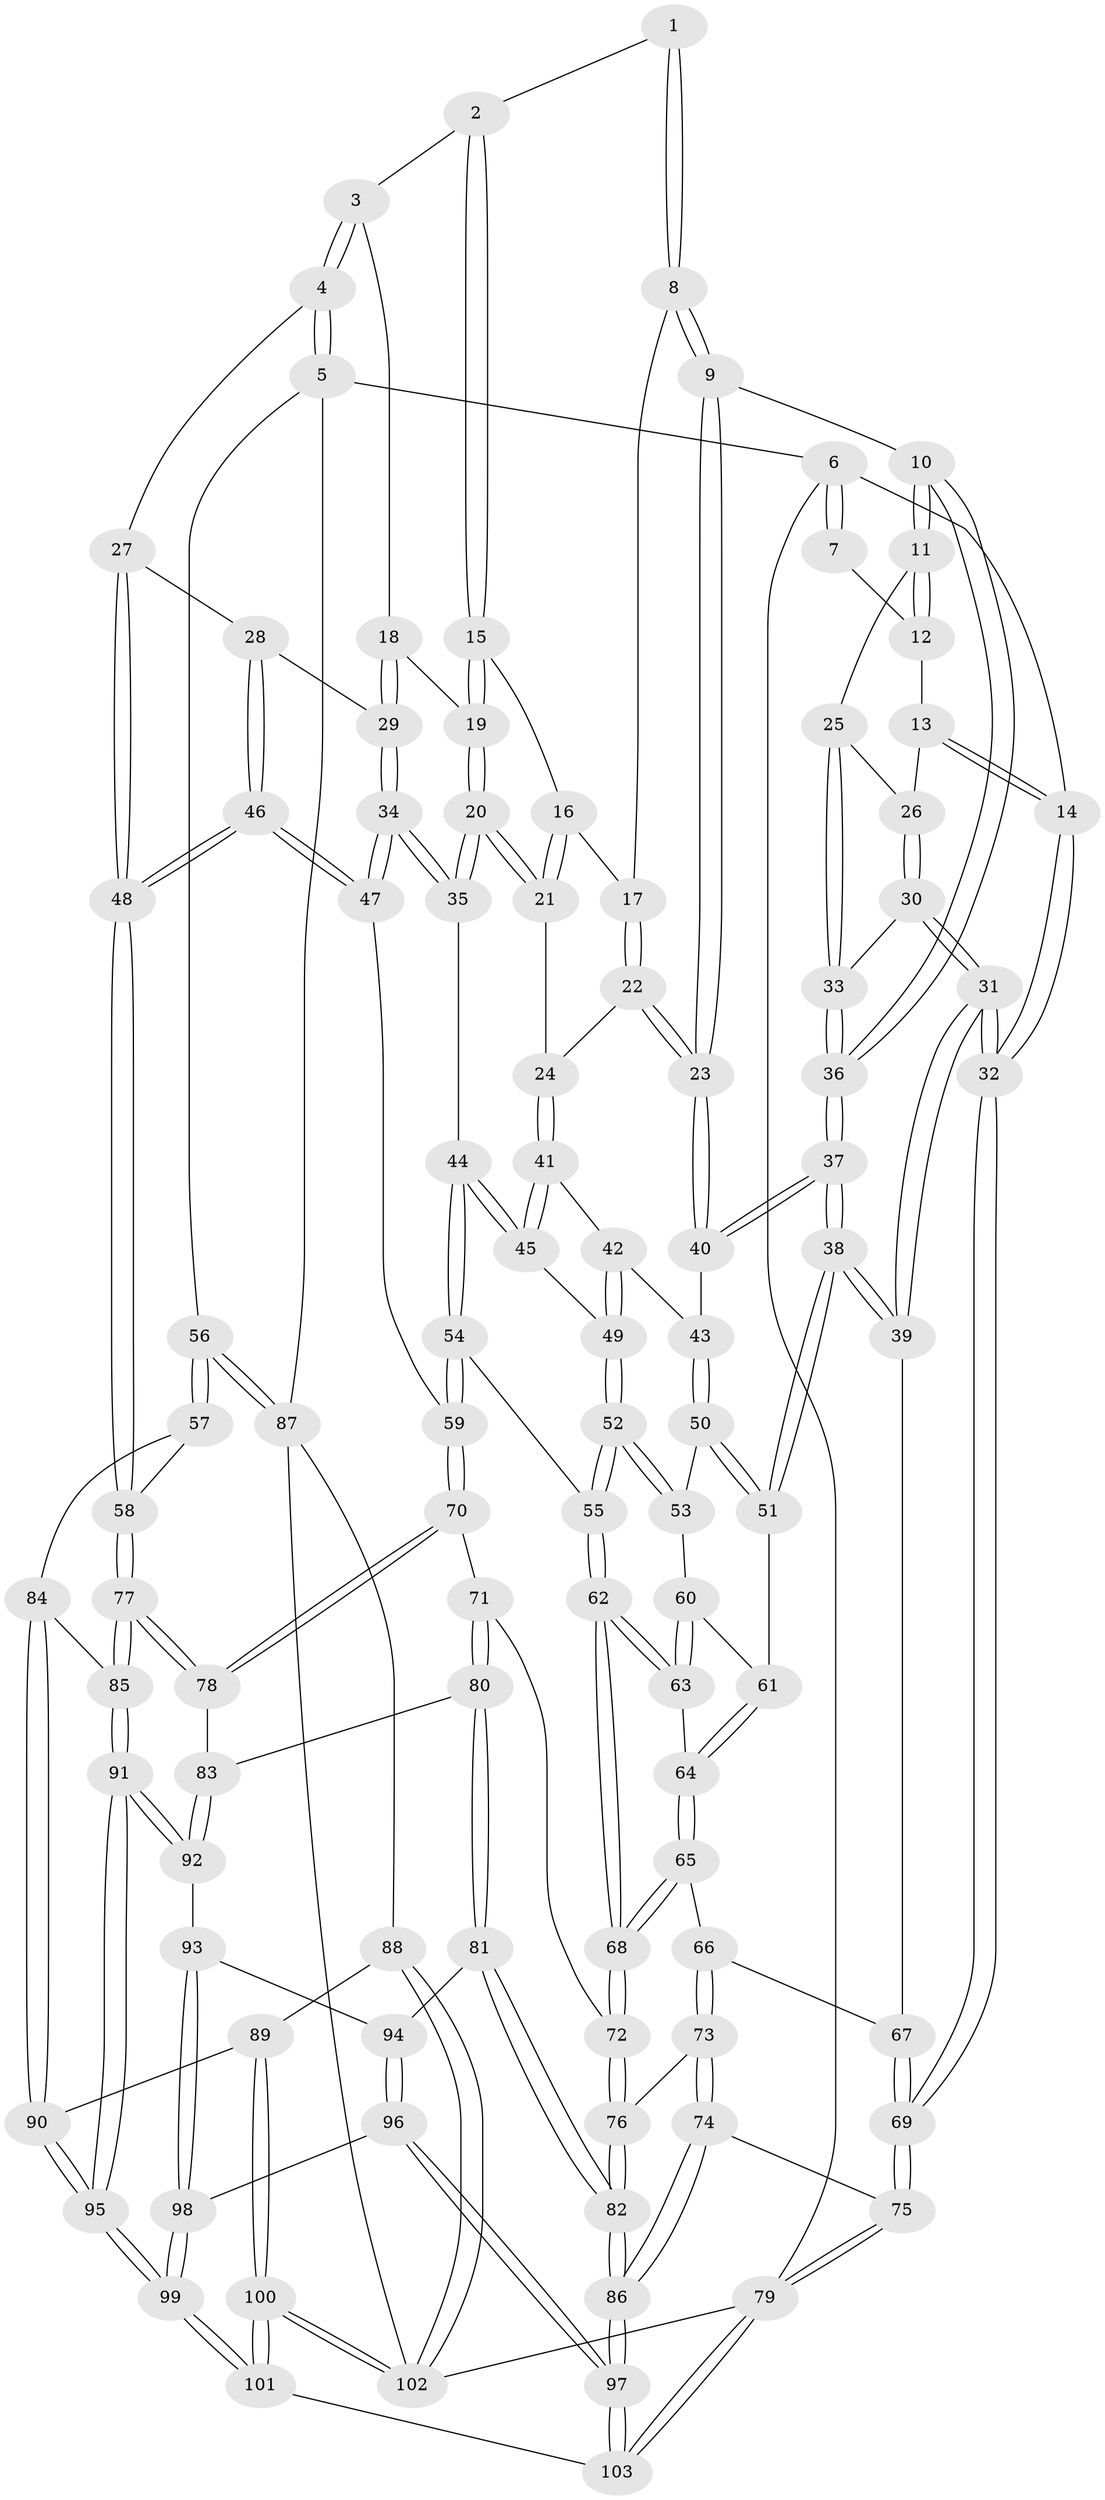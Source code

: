 // Generated by graph-tools (version 1.1) at 2025/03/03/09/25 03:03:16]
// undirected, 103 vertices, 254 edges
graph export_dot {
graph [start="1"]
  node [color=gray90,style=filled];
  1 [pos="+0.3348673482899335+0"];
  2 [pos="+0.6386856663650776+0"];
  3 [pos="+0.646599805206016+0"];
  4 [pos="+1+0"];
  5 [pos="+1+0"];
  6 [pos="+0+0"];
  7 [pos="+0.09112780146328683+0"];
  8 [pos="+0.33530783088712207+0"];
  9 [pos="+0.21153533691099644+0.10551516669865728"];
  10 [pos="+0.17962891912102266+0.09853902147982693"];
  11 [pos="+0.14686113934265493+0.06004965156689257"];
  12 [pos="+0.0981393486559038+0"];
  13 [pos="+0.02501266486537989+0.05203243444850003"];
  14 [pos="+0+0.13248493984225904"];
  15 [pos="+0.45383558494929926+0.04066024783475354"];
  16 [pos="+0.43807027925844344+0.04521282165323332"];
  17 [pos="+0.3410330544661518+0"];
  18 [pos="+0.6004727322593901+0"];
  19 [pos="+0.5522926808705821+0.056423225246307926"];
  20 [pos="+0.5282935821410636+0.17308829216739693"];
  21 [pos="+0.44742945737609696+0.1560301645702646"];
  22 [pos="+0.365739273384866+0.140769444255075"];
  23 [pos="+0.27341741161646954+0.18202926126230679"];
  24 [pos="+0.4311612137598196+0.15866781903346752"];
  25 [pos="+0.09393244937019081+0.07372101988206362"];
  26 [pos="+0.04455919780489784+0.06986053848975833"];
  27 [pos="+1+0"];
  28 [pos="+0.790918983813986+0.13289505215785086"];
  29 [pos="+0.6957060213931013+0.15579093174004885"];
  30 [pos="+0.02620805866213906+0.1428499680115164"];
  31 [pos="+0+0.3001481031992497"];
  32 [pos="+0+0.30387563547428686"];
  33 [pos="+0.05666873158156159+0.1380343251761091"];
  34 [pos="+0.5902551250314126+0.24064022953692865"];
  35 [pos="+0.5758071339649137+0.23150191440384305"];
  36 [pos="+0.127454301963726+0.1589728803390659"];
  37 [pos="+0.10117449692478624+0.2676890365046336"];
  38 [pos="+0.058768009081187504+0.32394480995027075"];
  39 [pos="+0.04081914375440234+0.3259208719106419"];
  40 [pos="+0.2710298389402562+0.20016213909659325"];
  41 [pos="+0.4073733546449253+0.21792461015668363"];
  42 [pos="+0.31186313146669076+0.26072033603413963"];
  43 [pos="+0.28569256863444886+0.24741530866867292"];
  44 [pos="+0.4177502794995441+0.3060394542019076"];
  45 [pos="+0.40585268152044746+0.29605895466303345"];
  46 [pos="+0.8217455372686908+0.44345542046689845"];
  47 [pos="+0.6342079181353821+0.3724503849831404"];
  48 [pos="+0.8596040031940599+0.4729349569166544"];
  49 [pos="+0.3417116844797602+0.285160080923576"];
  50 [pos="+0.2384434761500048+0.3353648764530275"];
  51 [pos="+0.09334488022888836+0.34124907711207736"];
  52 [pos="+0.32886292657041744+0.425255963386244"];
  53 [pos="+0.2744254209577246+0.38514321154219205"];
  54 [pos="+0.4231847116598803+0.457753538748839"];
  55 [pos="+0.357786784675977+0.46210387726681845"];
  56 [pos="+1+0.5483789998638098"];
  57 [pos="+0.9250462912972733+0.5177576218694309"];
  58 [pos="+0.8675899579770835+0.48363224101506763"];
  59 [pos="+0.4852127774204456+0.4800073297762843"];
  60 [pos="+0.2063973149133651+0.4287445930763631"];
  61 [pos="+0.1268343826805666+0.3924074786444521"];
  62 [pos="+0.27963846536998166+0.5389825041889577"];
  63 [pos="+0.21943647987927475+0.48067703259675043"];
  64 [pos="+0.14622739656641895+0.4615642176965922"];
  65 [pos="+0.13077615112350102+0.5127096046710795"];
  66 [pos="+0.09837223879180387+0.5353142831637295"];
  67 [pos="+0.07890403409082483+0.528197080938667"];
  68 [pos="+0.2729310878761597+0.5534183321193639"];
  69 [pos="+0+0.62006755181748"];
  70 [pos="+0.5128802826811036+0.6134281347743866"];
  71 [pos="+0.3433907693490395+0.6699985977208337"];
  72 [pos="+0.2627749512673375+0.6154521364376614"];
  73 [pos="+0.1458724062589284+0.672140482555178"];
  74 [pos="+0+0.7385627450786488"];
  75 [pos="+0+0.70549922867538"];
  76 [pos="+0.17272565839241086+0.6760157491184497"];
  77 [pos="+0.5905166617036235+0.6793076349503966"];
  78 [pos="+0.5271237983522381+0.6300012723947013"];
  79 [pos="+0+1"];
  80 [pos="+0.3575288121643072+0.7589470506322329"];
  81 [pos="+0.3342152004975357+0.7949841077169512"];
  82 [pos="+0.2346035772417988+0.8496647905960085"];
  83 [pos="+0.41212895648414116+0.7647716260567031"];
  84 [pos="+0.8287152761919342+0.7118821195517987"];
  85 [pos="+0.5993691474455379+0.7252643384300776"];
  86 [pos="+0.1959016457276781+0.9605939802132033"];
  87 [pos="+1+0.7413943481818096"];
  88 [pos="+0.970870957100567+0.8538187046860134"];
  89 [pos="+0.9164435185266849+0.867515351241291"];
  90 [pos="+0.7999876017780022+0.8410373876454083"];
  91 [pos="+0.6007815713083227+0.7824384893750779"];
  92 [pos="+0.49248189082848226+0.823194674043568"];
  93 [pos="+0.4685763020511085+0.8548867175444803"];
  94 [pos="+0.392755898904857+0.8536526973322237"];
  95 [pos="+0.6926156520668119+0.9069404874756549"];
  96 [pos="+0.36314809750169186+0.9375834269296124"];
  97 [pos="+0.206888554141993+1"];
  98 [pos="+0.46212508939422525+0.9225144551966978"];
  99 [pos="+0.6564650656968142+1"];
  100 [pos="+0.832780914589023+1"];
  101 [pos="+0.6564942035836138+1"];
  102 [pos="+0.9112658903904657+1"];
  103 [pos="+0.1906465807966964+1"];
  1 -- 2;
  1 -- 8;
  1 -- 8;
  2 -- 3;
  2 -- 15;
  2 -- 15;
  3 -- 4;
  3 -- 4;
  3 -- 18;
  4 -- 5;
  4 -- 5;
  4 -- 27;
  5 -- 6;
  5 -- 56;
  5 -- 87;
  6 -- 7;
  6 -- 7;
  6 -- 14;
  6 -- 79;
  7 -- 12;
  8 -- 9;
  8 -- 9;
  8 -- 17;
  9 -- 10;
  9 -- 23;
  9 -- 23;
  10 -- 11;
  10 -- 11;
  10 -- 36;
  10 -- 36;
  11 -- 12;
  11 -- 12;
  11 -- 25;
  12 -- 13;
  13 -- 14;
  13 -- 14;
  13 -- 26;
  14 -- 32;
  14 -- 32;
  15 -- 16;
  15 -- 19;
  15 -- 19;
  16 -- 17;
  16 -- 21;
  16 -- 21;
  17 -- 22;
  17 -- 22;
  18 -- 19;
  18 -- 29;
  18 -- 29;
  19 -- 20;
  19 -- 20;
  20 -- 21;
  20 -- 21;
  20 -- 35;
  20 -- 35;
  21 -- 24;
  22 -- 23;
  22 -- 23;
  22 -- 24;
  23 -- 40;
  23 -- 40;
  24 -- 41;
  24 -- 41;
  25 -- 26;
  25 -- 33;
  25 -- 33;
  26 -- 30;
  26 -- 30;
  27 -- 28;
  27 -- 48;
  27 -- 48;
  28 -- 29;
  28 -- 46;
  28 -- 46;
  29 -- 34;
  29 -- 34;
  30 -- 31;
  30 -- 31;
  30 -- 33;
  31 -- 32;
  31 -- 32;
  31 -- 39;
  31 -- 39;
  32 -- 69;
  32 -- 69;
  33 -- 36;
  33 -- 36;
  34 -- 35;
  34 -- 35;
  34 -- 47;
  34 -- 47;
  35 -- 44;
  36 -- 37;
  36 -- 37;
  37 -- 38;
  37 -- 38;
  37 -- 40;
  37 -- 40;
  38 -- 39;
  38 -- 39;
  38 -- 51;
  38 -- 51;
  39 -- 67;
  40 -- 43;
  41 -- 42;
  41 -- 45;
  41 -- 45;
  42 -- 43;
  42 -- 49;
  42 -- 49;
  43 -- 50;
  43 -- 50;
  44 -- 45;
  44 -- 45;
  44 -- 54;
  44 -- 54;
  45 -- 49;
  46 -- 47;
  46 -- 47;
  46 -- 48;
  46 -- 48;
  47 -- 59;
  48 -- 58;
  48 -- 58;
  49 -- 52;
  49 -- 52;
  50 -- 51;
  50 -- 51;
  50 -- 53;
  51 -- 61;
  52 -- 53;
  52 -- 53;
  52 -- 55;
  52 -- 55;
  53 -- 60;
  54 -- 55;
  54 -- 59;
  54 -- 59;
  55 -- 62;
  55 -- 62;
  56 -- 57;
  56 -- 57;
  56 -- 87;
  56 -- 87;
  57 -- 58;
  57 -- 84;
  58 -- 77;
  58 -- 77;
  59 -- 70;
  59 -- 70;
  60 -- 61;
  60 -- 63;
  60 -- 63;
  61 -- 64;
  61 -- 64;
  62 -- 63;
  62 -- 63;
  62 -- 68;
  62 -- 68;
  63 -- 64;
  64 -- 65;
  64 -- 65;
  65 -- 66;
  65 -- 68;
  65 -- 68;
  66 -- 67;
  66 -- 73;
  66 -- 73;
  67 -- 69;
  67 -- 69;
  68 -- 72;
  68 -- 72;
  69 -- 75;
  69 -- 75;
  70 -- 71;
  70 -- 78;
  70 -- 78;
  71 -- 72;
  71 -- 80;
  71 -- 80;
  72 -- 76;
  72 -- 76;
  73 -- 74;
  73 -- 74;
  73 -- 76;
  74 -- 75;
  74 -- 86;
  74 -- 86;
  75 -- 79;
  75 -- 79;
  76 -- 82;
  76 -- 82;
  77 -- 78;
  77 -- 78;
  77 -- 85;
  77 -- 85;
  78 -- 83;
  79 -- 103;
  79 -- 103;
  79 -- 102;
  80 -- 81;
  80 -- 81;
  80 -- 83;
  81 -- 82;
  81 -- 82;
  81 -- 94;
  82 -- 86;
  82 -- 86;
  83 -- 92;
  83 -- 92;
  84 -- 85;
  84 -- 90;
  84 -- 90;
  85 -- 91;
  85 -- 91;
  86 -- 97;
  86 -- 97;
  87 -- 88;
  87 -- 102;
  88 -- 89;
  88 -- 102;
  88 -- 102;
  89 -- 90;
  89 -- 100;
  89 -- 100;
  90 -- 95;
  90 -- 95;
  91 -- 92;
  91 -- 92;
  91 -- 95;
  91 -- 95;
  92 -- 93;
  93 -- 94;
  93 -- 98;
  93 -- 98;
  94 -- 96;
  94 -- 96;
  95 -- 99;
  95 -- 99;
  96 -- 97;
  96 -- 97;
  96 -- 98;
  97 -- 103;
  97 -- 103;
  98 -- 99;
  98 -- 99;
  99 -- 101;
  99 -- 101;
  100 -- 101;
  100 -- 101;
  100 -- 102;
  100 -- 102;
  101 -- 103;
}
